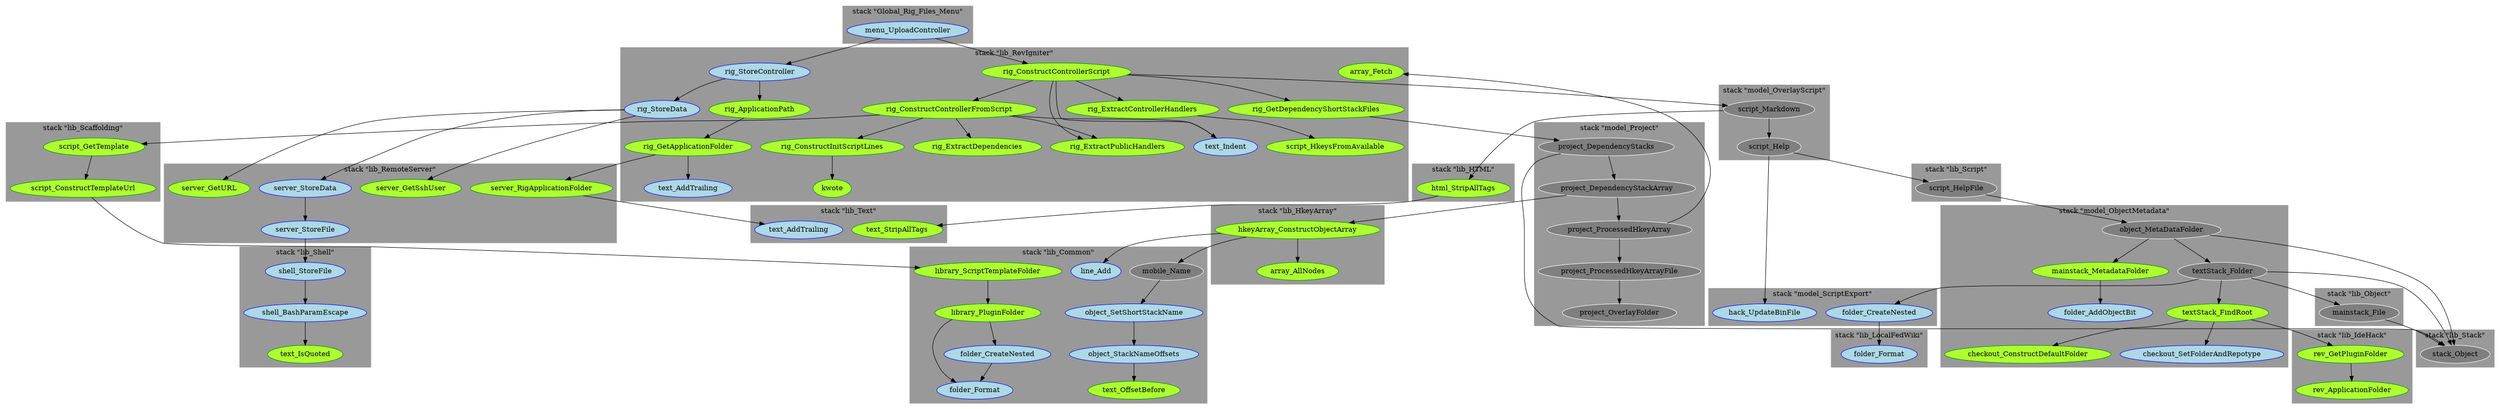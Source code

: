 digraph "dot_FromArray" {	graph [		clusterrank="true"		size="31.2500,31.2500"	];		subgraph "g" {		node [fillcolor="grey50", style="filled", color="white"];			n14 [label="project_DependencyStackArray" URL="project_DependencyStackArray%2Cg%2Cstack+%22model_Project%22%2C1"];		n51 [label="project_ProcessedHkeyArray" URL="project_ProcessedHkeyArray%2Cg%2Cstack+%22model_Project%22%2C1"];		n11 [label="mainstack_File" URL="mainstack_File%2Cg%2Cstack+%22lib_Object%22%2C1"];		n24 [label="object_MetaDataFolder" URL="object_MetaDataFolder%2Cg%2Cstack+%22model_ObjectMetadata%22%2C1"];		n16 [label="mobile_Name" URL="mobile_Name%2Cg%2Cstack+%22lib_Common%22%2C1"];		n21 [label="script_Markdown" URL="script_Markdown%2Cg%2Cstack+%22model_OverlayScript%22%2C1"];		n60 [label="project_ProcessedHkeyArrayFile" URL="project_ProcessedHkeyArrayFile%2Cg%2Cstack+%22model_Project%22%2C1"];		n40 [label="textStack_Folder" URL="textStack_Folder%2Cg%2Cstack+%22model_ObjectMetadata%22%2C1"];		n63 [label="project_OverlayFolder" URL="project_OverlayFolder%2Cg%2Cstack+%22model_Project%22%2C1"];		n12 [label="stack_Object" URL="stack_Object%2Cg%2Cstack+%22lib_Stack%22%2C1"];		n23 [label="script_HelpFile" URL="script_HelpFile%2Cg%2Cstack+%22lib_Script%22%2C1"];		n13 [label="project_DependencyStacks" URL="project_DependencyStacks%2Cg%2Cstack+%22model_Project%22%2C1"];		n44 [label="script_Help" URL="script_Help%2Cg%2Cstack+%22model_OverlayScript%22%2C1"];	}		subgraph "f" {		node [fillcolor="GreenYellow", style="filled", color="Green4"];			n1 [label="html_StripAllTags" URL="html_StripAllTags%2Cf%2Cstack+%22lib_HTML%22%2C1"];		n35 [label="server_GetSshUser" URL="server_GetSshUser%2Cf%2Cstack+%22lib_RemoteServer%22%2C1"];		n49 [label="rig_ApplicationPath" URL="rig_ApplicationPath%2Cf%2Cstack+%22lib_RevIgniter%22%2C1"];		n29 [label="script_ConstructTemplateUrl" URL="script_ConstructTemplateUrl%2Cf%2Cstack+%22lib_Scaffolding%22%2C1"];		n22 [label="rig_GetDependencyShortStackFiles" URL="rig_GetDependencyShortStackFiles%2Cf%2Cstack+%22lib_RevIgniter%22%2C1"];		n43 [label="kwote" URL="kwote%2Cf%2Cstack+%22lib_RevIgniter%22%2C1"];		n15 [label="hkeyArray_ConstructObjectArray" URL="hkeyArray_ConstructObjectArray%2Cf%2Cstack+%22lib_HkeyArray%22%2C1"];		n36 [label="server_GetURL" URL="server_GetURL%2Cf%2Cstack+%22lib_RemoteServer%22%2C1"];		n28 [label="text_OffsetBefore" URL="text_OffsetBefore%2Cf%2Cstack+%22lib_Common%22%2C1"];		n31 [label="text_IsQuoted" URL="text_IsQuoted%2Cf%2Cstack+%22lib_Shell%22%2C1"];		n25 [label="server_RigApplicationFolder" URL="server_RigApplicationFolder%2Cf%2Cstack+%22lib_RemoteServer%22%2C1"];		n42 [label="script_HkeysFromAvailable" URL="script_HkeysFromAvailable%2Cf%2Cstack+%22lib_RevIgniter%22%2C1"];		n54 [label="textStack_FindRoot" URL="textStack_FindRoot%2Cf%2Cstack+%22model_ObjectMetadata%22%2C1"];		n7 [label="script_GetTemplate" URL="script_GetTemplate%2Cf%2Cstack+%22lib_Scaffolding%22%2C1"];		n6 [label="rig_ExtractDependencies" URL="rig_ExtractDependencies%2Cf%2Cstack+%22lib_RevIgniter%22%2C1"];		n32 [label="library_ScriptTemplateFolder" URL="library_ScriptTemplateFolder%2Cf%2Cstack+%22lib_Common%22%2C1"];		n3 [label="rig_ConstructControllerFromScript" URL="rig_ConstructControllerFromScript%2Cf%2Cstack+%22lib_RevIgniter%22%2C1"];		n41 [label="mainstack_MetadataFolder" URL="mainstack_MetadataFolder%2Cf%2Cstack+%22model_ObjectMetadata%22%2C1"];		n55 [label="checkout_ConstructDefaultFolder" URL="checkout_ConstructDefaultFolder%2Cf%2Cstack+%22model_ObjectMetadata%22%2C1"];		n38 [label="rev_GetPluginFolder" URL="rev_GetPluginFolder%2Cf%2Cstack+%22lib_IdeHack%22%2C1"];		n18 [label="array_AllNodes" URL="array_AllNodes%2Cf%2Cstack+%22lib_HkeyArray%22%2C1"];		n5 [label="rig_ExtractPublicHandlers" URL="rig_ExtractPublicHandlers%2Cf%2Cstack+%22lib_RevIgniter%22%2C1"];		n20 [label="rig_ExtractControllerHandlers" URL="rig_ExtractControllerHandlers%2Cf%2Cstack+%22lib_RevIgniter%22%2C1"];		n33 [label="library_PluginFolder" URL="library_PluginFolder%2Cf%2Cstack+%22lib_Common%22%2C1"];		n8 [label="rig_ConstructInitScriptLines" URL="rig_ConstructInitScriptLines%2Cf%2Cstack+%22lib_RevIgniter%22%2C1"];		n2 [label="text_StripAllTags" URL="text_StripAllTags%2Cf%2Cstack+%22lib_Text%22%2C1"];		n52 [label="rig_GetApplicationFolder" URL="rig_GetApplicationFolder%2Cf%2Cstack+%22lib_RevIgniter%22%2C1"];		n59 [label="array_Fetch" URL="array_Fetch%2Cf%2Cstack+%22lib_RevIgniter%22%2C1"];		n39 [label="rev_ApplicationFolder" URL="rev_ApplicationFolder%2Cf%2Cstack+%22lib_IdeHack%22%2C1"];		n19 [label="rig_ConstructControllerScript" URL="rig_ConstructControllerScript%2Cf%2Cstack+%22lib_RevIgniter%22%2C1"];	}		subgraph "c" {		node [fillcolor="LightBlue", style="filled", color="Blue"];			n56 [label="checkout_SetFolderAndRepotype" URL="checkout_SetFolderAndRepotype%2Cc%2Cstack+%22model_ObjectMetadata%22%2C1"];		n53 [label="text_AddTrailing" URL="text_AddTrailing%2Cc%2Cstack+%22lib_RevIgniter%22%2C1"];		n62 [label="folder_Format" URL="folder_Format%2Cc%2Cstack+%22lib_LocalFedWiki%22%2C1"];		n30 [label="shell_BashParamEscape" URL="shell_BashParamEscape%2Cc%2Cstack+%22lib_Shell%22%2C1"];		n10 [label="folder_Format" URL="folder_Format%2Cc%2Cstack+%22lib_Common%22%2C1"];		n57 [label="shell_StoreFile" URL="shell_StoreFile%2Cc%2Cstack+%22lib_Shell%22%2C1"];		n50 [label="folder_AddObjectBit" URL="folder_AddObjectBit%2Cc%2Cstack+%22model_ObjectMetadata%22%2C1"];		n48 [label="rig_StoreController" URL="rig_StoreController%2Cc%2Cstack+%22lib_RevIgniter%22%2C1"];		n37 [label="server_StoreData" URL="server_StoreData%2Cc%2Cstack+%22lib_RemoteServer%22%2C1"];		n47 [label="server_StoreFile" URL="server_StoreFile%2Cc%2Cstack+%22lib_RemoteServer%22%2C1"];		n9 [label="folder_CreateNested" URL="folder_CreateNested%2Cc%2Cstack+%22lib_Common%22%2C1"];		n61 [label="folder_CreateNested" URL="folder_CreateNested%2Cc%2Cstack+%22model_ScriptExport%22%2C1"];		n58 [label="menu_UploadController" URL="menu_UploadController%2Cc%2Cstack+%22Global_Rig_Files_Menu%22%2C1"];		n46 [label="object_SetShortStackName" URL="object_SetShortStackName%2Cc%2Cstack+%22lib_Common%22%2C1"];		n27 [label="object_StackNameOffsets" URL="object_StackNameOffsets%2Cc%2Cstack+%22lib_Common%22%2C1"];		n17 [label="line_Add" URL="line_Add%2Cc%2Cstack+%22lib_Common%22%2C1"];		n45 [label="hack_UpdateBinFile" URL="hack_UpdateBinFile%2Cc%2Cstack+%22model_ScriptExport%22%2C1"];		n4 [label="text_Indent" URL="text_Indent%2Cc%2Cstack+%22lib_RevIgniter%22%2C1"];		n26 [label="text_AddTrailing" URL="text_AddTrailing%2Cc%2Cstack+%22lib_Text%22%2C1"];		n34 [label="rig_StoreData" URL="rig_StoreData%2Cc%2Cstack+%22lib_RevIgniter%22%2C1"];	}		subgraph cluster1 {			label="stack \"Global_Rig_Files_Menu\"";			style=filled;			color=grey60;			fillcolor=grey60;					n58	}	subgraph cluster2 {			label="stack \"lib_Common\"";			style=filled;			color=grey60;			fillcolor=grey60;					n10; n28; n9; n32; n16; n46; n27; n33; n17	}	subgraph cluster3 {			label="stack \"lib_HkeyArray\"";			style=filled;			color=grey60;			fillcolor=grey60;					n15; n18	}	subgraph cluster4 {			label="stack \"lib_HTML\"";			style=filled;			color=grey60;			fillcolor=grey60;					n1	}	subgraph cluster5 {			label="stack \"lib_IdeHack\"";			style=filled;			color=grey60;			fillcolor=grey60;					n38; n39	}	subgraph cluster6 {			label="stack \"lib_LocalFedWiki\"";			style=filled;			color=grey60;			fillcolor=grey60;					n62	}	subgraph cluster7 {			label="stack \"lib_Object\"";			style=filled;			color=grey60;			fillcolor=grey60;					n11	}	subgraph cluster8 {			label="stack \"lib_RemoteServer\"";			style=filled;			color=grey60;			fillcolor=grey60;					n35; n36; n25; n37; n47	}	subgraph cluster9 {			label="stack \"lib_RevIgniter\"";			style=filled;			color=grey60;			fillcolor=grey60;					n53; n49; n22; n43; n48; n42; n6; n3; n5; n20; n8; n52; n59; n19; n4; n34	}	subgraph cluster10 {			label="stack \"lib_Scaffolding\"";			style=filled;			color=grey60;			fillcolor=grey60;					n29; n7	}	subgraph cluster11 {			label="stack \"lib_Script\"";			style=filled;			color=grey60;			fillcolor=grey60;					n23	}	subgraph cluster12 {			label="stack \"lib_Shell\"";			style=filled;			color=grey60;			fillcolor=grey60;					n30; n57; n31	}	subgraph cluster13 {			label="stack \"lib_Stack\"";			style=filled;			color=grey60;			fillcolor=grey60;					n12	}	subgraph cluster14 {			label="stack \"lib_Text\"";			style=filled;			color=grey60;			fillcolor=grey60;					n2; n26	}	subgraph cluster15 {			label="stack \"model_ObjectMetadata\"";			style=filled;			color=grey60;			fillcolor=grey60;					n56; n50; n54; n24; n41; n55; n40	}	subgraph cluster16 {			label="stack \"model_OverlayScript\"";			style=filled;			color=grey60;			fillcolor=grey60;					n21; n44	}	subgraph cluster17 {			label="stack \"model_Project\"";			style=filled;			color=grey60;			fillcolor=grey60;					n14; n51; n60; n63; n13	}	subgraph cluster18 {			label="stack \"model_ScriptExport\"";			style=filled;			color=grey60;			fillcolor=grey60;					n61; n45	}		n33 -> n10;	n33 -> n9;	n47 -> n57;	n49 -> n52;	n27 -> n28;	n25 -> n26;	n23 -> n24;	n54 -> n38;	n54 -> n55;	n54 -> n56;	n52 -> n53;	n52 -> n25;	n9 -> n10;	n38 -> n39;	n21 -> n44;	n21 -> n1;	n40 -> n54;	n40 -> n61;	n40 -> n12;	n40 -> n11;	n44 -> n45;	n44 -> n23;	n60 -> n63;	n14 -> n51;	n14 -> n15;	n16 -> n46;	n7 -> n29;	n1 -> n2;	n3 -> n4;	n3 -> n5;	n3 -> n6;	n3 -> n7;	n3 -> n8;	n51 -> n59;	n51 -> n60;	n29 -> n32;	n48 -> n34;	n48 -> n49;	n46 -> n27;	n30 -> n31;	n32 -> n33;	n34 -> n35;	n34 -> n36;	n34 -> n37;	n24 -> n12;	n24 -> n40;	n24 -> n41;	n22 -> n13;	n20 -> n42;	n57 -> n30;	n19 -> n3;	n19 -> n20;	n19 -> n5;	n19 -> n21;	n19 -> n22;	n19 -> n4;	n8 -> n43;	n37 -> n47;	n58 -> n48;	n58 -> n19;	n41 -> n50;	n15 -> n16;	n15 -> n17;	n15 -> n18;	n61 -> n62;	n11 -> n12;	n13 -> n12;	n13 -> n14;}